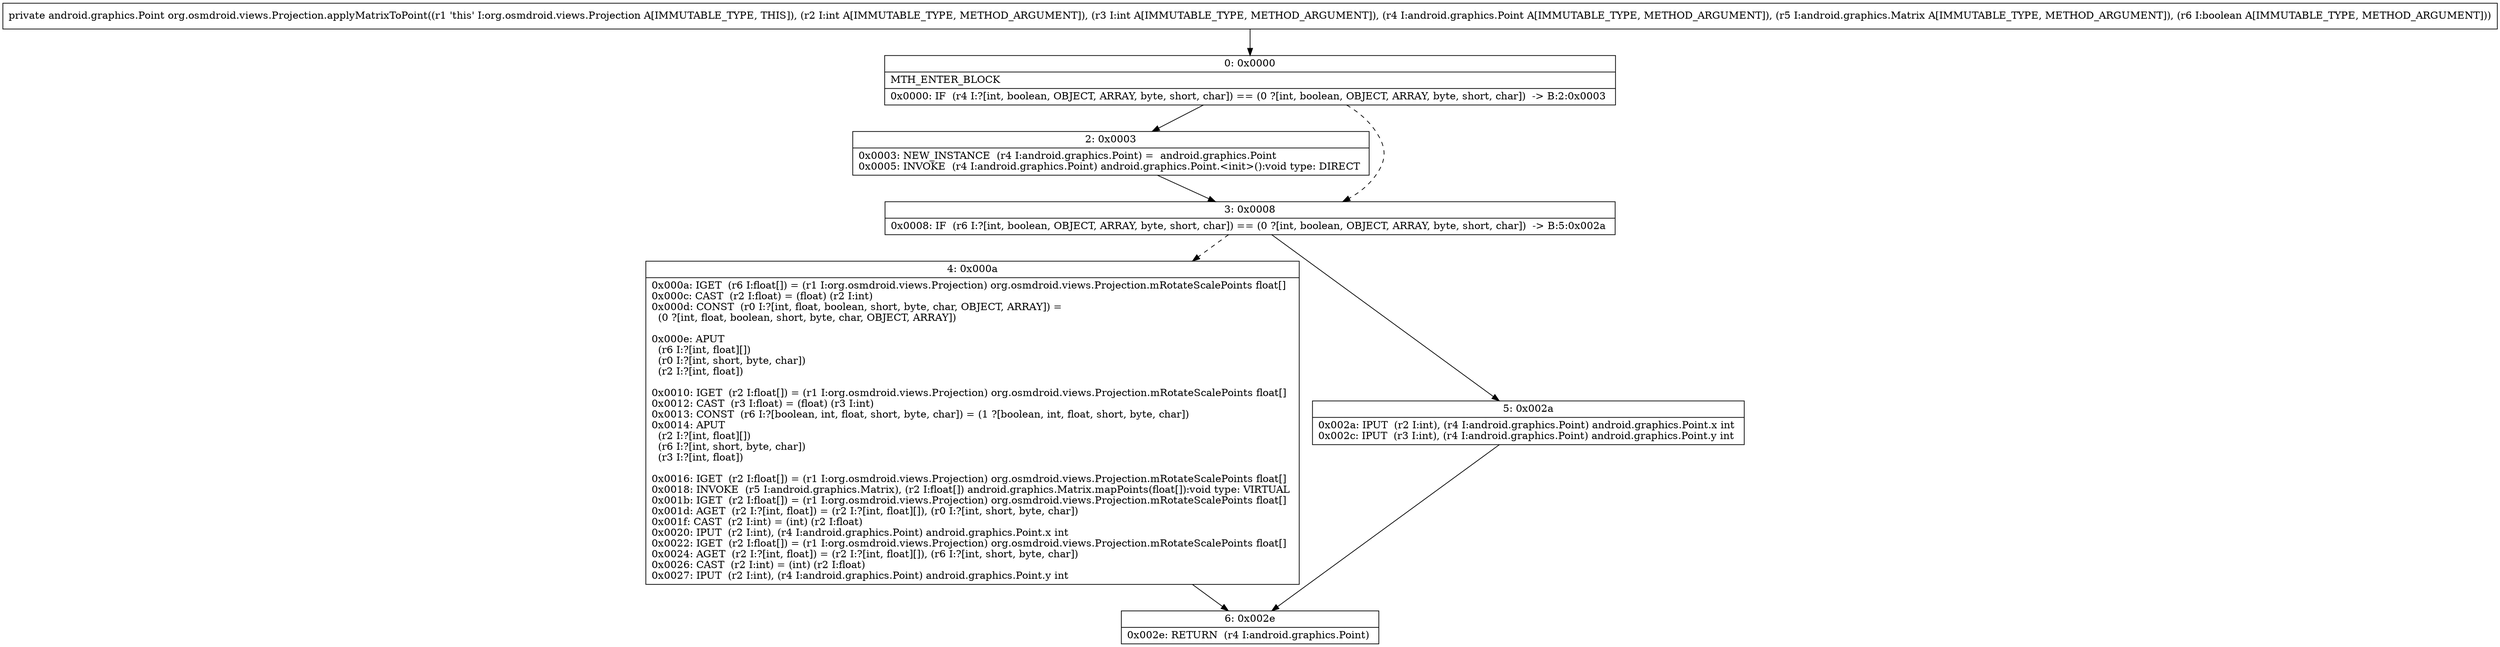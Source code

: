 digraph "CFG fororg.osmdroid.views.Projection.applyMatrixToPoint(IILandroid\/graphics\/Point;Landroid\/graphics\/Matrix;Z)Landroid\/graphics\/Point;" {
Node_0 [shape=record,label="{0\:\ 0x0000|MTH_ENTER_BLOCK\l|0x0000: IF  (r4 I:?[int, boolean, OBJECT, ARRAY, byte, short, char]) == (0 ?[int, boolean, OBJECT, ARRAY, byte, short, char])  \-\> B:2:0x0003 \l}"];
Node_2 [shape=record,label="{2\:\ 0x0003|0x0003: NEW_INSTANCE  (r4 I:android.graphics.Point) =  android.graphics.Point \l0x0005: INVOKE  (r4 I:android.graphics.Point) android.graphics.Point.\<init\>():void type: DIRECT \l}"];
Node_3 [shape=record,label="{3\:\ 0x0008|0x0008: IF  (r6 I:?[int, boolean, OBJECT, ARRAY, byte, short, char]) == (0 ?[int, boolean, OBJECT, ARRAY, byte, short, char])  \-\> B:5:0x002a \l}"];
Node_4 [shape=record,label="{4\:\ 0x000a|0x000a: IGET  (r6 I:float[]) = (r1 I:org.osmdroid.views.Projection) org.osmdroid.views.Projection.mRotateScalePoints float[] \l0x000c: CAST  (r2 I:float) = (float) (r2 I:int) \l0x000d: CONST  (r0 I:?[int, float, boolean, short, byte, char, OBJECT, ARRAY]) = \l  (0 ?[int, float, boolean, short, byte, char, OBJECT, ARRAY])\l \l0x000e: APUT  \l  (r6 I:?[int, float][])\l  (r0 I:?[int, short, byte, char])\l  (r2 I:?[int, float])\l \l0x0010: IGET  (r2 I:float[]) = (r1 I:org.osmdroid.views.Projection) org.osmdroid.views.Projection.mRotateScalePoints float[] \l0x0012: CAST  (r3 I:float) = (float) (r3 I:int) \l0x0013: CONST  (r6 I:?[boolean, int, float, short, byte, char]) = (1 ?[boolean, int, float, short, byte, char]) \l0x0014: APUT  \l  (r2 I:?[int, float][])\l  (r6 I:?[int, short, byte, char])\l  (r3 I:?[int, float])\l \l0x0016: IGET  (r2 I:float[]) = (r1 I:org.osmdroid.views.Projection) org.osmdroid.views.Projection.mRotateScalePoints float[] \l0x0018: INVOKE  (r5 I:android.graphics.Matrix), (r2 I:float[]) android.graphics.Matrix.mapPoints(float[]):void type: VIRTUAL \l0x001b: IGET  (r2 I:float[]) = (r1 I:org.osmdroid.views.Projection) org.osmdroid.views.Projection.mRotateScalePoints float[] \l0x001d: AGET  (r2 I:?[int, float]) = (r2 I:?[int, float][]), (r0 I:?[int, short, byte, char]) \l0x001f: CAST  (r2 I:int) = (int) (r2 I:float) \l0x0020: IPUT  (r2 I:int), (r4 I:android.graphics.Point) android.graphics.Point.x int \l0x0022: IGET  (r2 I:float[]) = (r1 I:org.osmdroid.views.Projection) org.osmdroid.views.Projection.mRotateScalePoints float[] \l0x0024: AGET  (r2 I:?[int, float]) = (r2 I:?[int, float][]), (r6 I:?[int, short, byte, char]) \l0x0026: CAST  (r2 I:int) = (int) (r2 I:float) \l0x0027: IPUT  (r2 I:int), (r4 I:android.graphics.Point) android.graphics.Point.y int \l}"];
Node_5 [shape=record,label="{5\:\ 0x002a|0x002a: IPUT  (r2 I:int), (r4 I:android.graphics.Point) android.graphics.Point.x int \l0x002c: IPUT  (r3 I:int), (r4 I:android.graphics.Point) android.graphics.Point.y int \l}"];
Node_6 [shape=record,label="{6\:\ 0x002e|0x002e: RETURN  (r4 I:android.graphics.Point) \l}"];
MethodNode[shape=record,label="{private android.graphics.Point org.osmdroid.views.Projection.applyMatrixToPoint((r1 'this' I:org.osmdroid.views.Projection A[IMMUTABLE_TYPE, THIS]), (r2 I:int A[IMMUTABLE_TYPE, METHOD_ARGUMENT]), (r3 I:int A[IMMUTABLE_TYPE, METHOD_ARGUMENT]), (r4 I:android.graphics.Point A[IMMUTABLE_TYPE, METHOD_ARGUMENT]), (r5 I:android.graphics.Matrix A[IMMUTABLE_TYPE, METHOD_ARGUMENT]), (r6 I:boolean A[IMMUTABLE_TYPE, METHOD_ARGUMENT])) }"];
MethodNode -> Node_0;
Node_0 -> Node_2;
Node_0 -> Node_3[style=dashed];
Node_2 -> Node_3;
Node_3 -> Node_4[style=dashed];
Node_3 -> Node_5;
Node_4 -> Node_6;
Node_5 -> Node_6;
}

